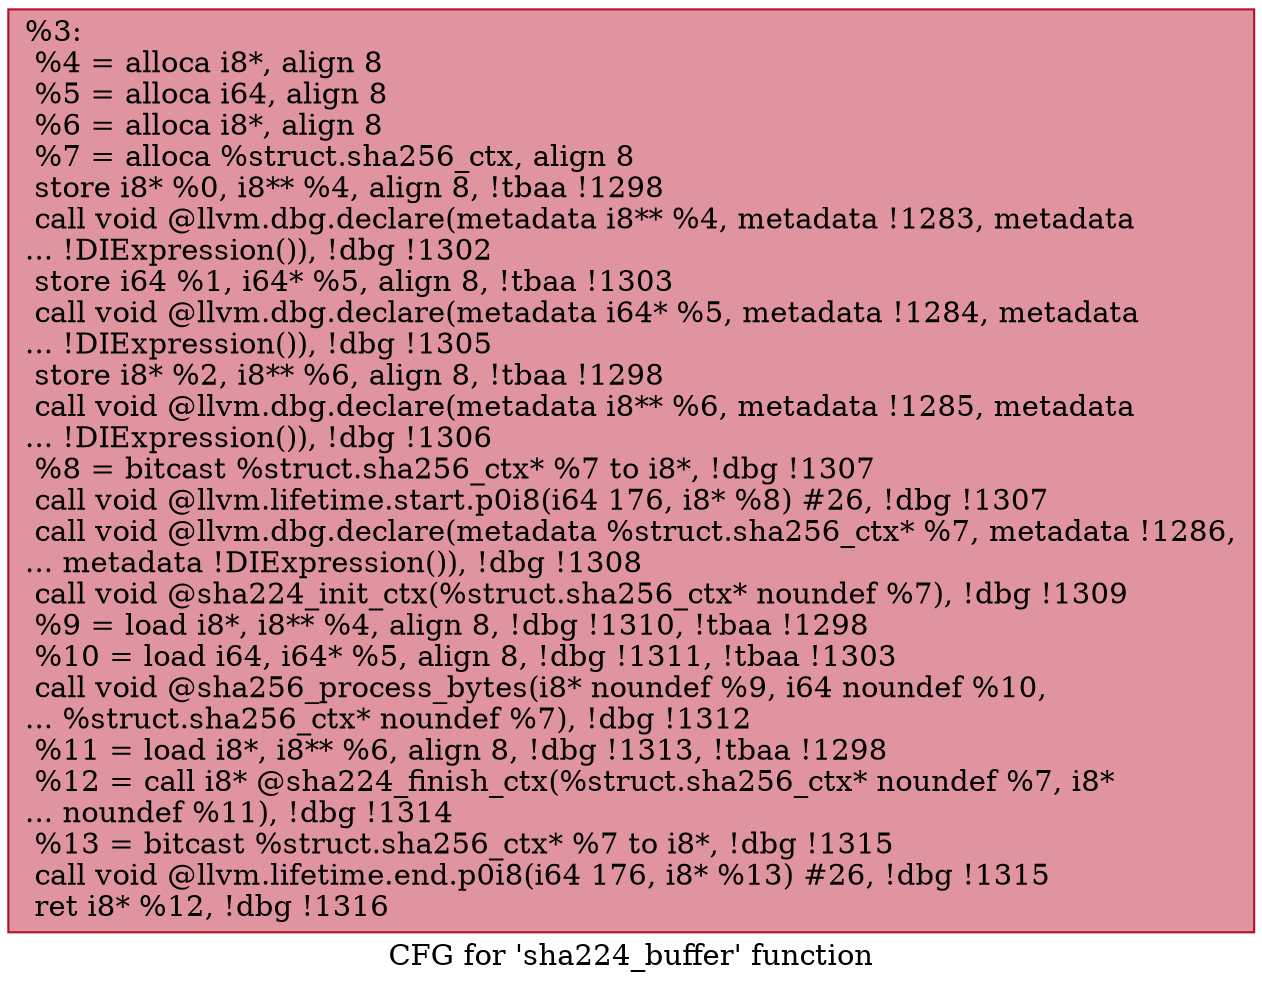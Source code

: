 digraph "CFG for 'sha224_buffer' function" {
	label="CFG for 'sha224_buffer' function";

	Node0x226b500 [shape=record,color="#b70d28ff", style=filled, fillcolor="#b70d2870",label="{%3:\l  %4 = alloca i8*, align 8\l  %5 = alloca i64, align 8\l  %6 = alloca i8*, align 8\l  %7 = alloca %struct.sha256_ctx, align 8\l  store i8* %0, i8** %4, align 8, !tbaa !1298\l  call void @llvm.dbg.declare(metadata i8** %4, metadata !1283, metadata\l... !DIExpression()), !dbg !1302\l  store i64 %1, i64* %5, align 8, !tbaa !1303\l  call void @llvm.dbg.declare(metadata i64* %5, metadata !1284, metadata\l... !DIExpression()), !dbg !1305\l  store i8* %2, i8** %6, align 8, !tbaa !1298\l  call void @llvm.dbg.declare(metadata i8** %6, metadata !1285, metadata\l... !DIExpression()), !dbg !1306\l  %8 = bitcast %struct.sha256_ctx* %7 to i8*, !dbg !1307\l  call void @llvm.lifetime.start.p0i8(i64 176, i8* %8) #26, !dbg !1307\l  call void @llvm.dbg.declare(metadata %struct.sha256_ctx* %7, metadata !1286,\l... metadata !DIExpression()), !dbg !1308\l  call void @sha224_init_ctx(%struct.sha256_ctx* noundef %7), !dbg !1309\l  %9 = load i8*, i8** %4, align 8, !dbg !1310, !tbaa !1298\l  %10 = load i64, i64* %5, align 8, !dbg !1311, !tbaa !1303\l  call void @sha256_process_bytes(i8* noundef %9, i64 noundef %10,\l... %struct.sha256_ctx* noundef %7), !dbg !1312\l  %11 = load i8*, i8** %6, align 8, !dbg !1313, !tbaa !1298\l  %12 = call i8* @sha224_finish_ctx(%struct.sha256_ctx* noundef %7, i8*\l... noundef %11), !dbg !1314\l  %13 = bitcast %struct.sha256_ctx* %7 to i8*, !dbg !1315\l  call void @llvm.lifetime.end.p0i8(i64 176, i8* %13) #26, !dbg !1315\l  ret i8* %12, !dbg !1316\l}"];
}
